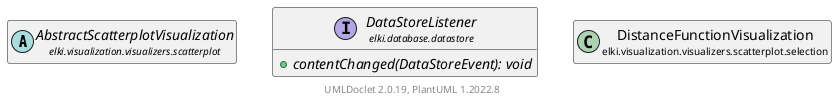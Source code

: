 @startuml
    remove .*\.(Instance|Par|Parameterizer|Factory)$
    set namespaceSeparator none
    hide empty fields
    hide empty methods

    class "<size:14>DistanceFunctionVisualization.Instance\n<size:10>elki.visualization.visualizers.scatterplot.selection" as elki.visualization.visualizers.scatterplot.selection.DistanceFunctionVisualization.Instance [[DistanceFunctionVisualization.Instance.html]] {
        {static} +KNNMARKER: String
        {static} +KNNDIST: String
        {static} +DISTANCEFUNCTION: String
        -result: AbstractMaterializeKNNPreprocessor<? extends NumberVector>
        +Instance(VisualizerContext, VisualizationTask, VisualizationPlot, double, double, Projection)
        +fullRedraw(): void
        -addCSSClasses(SVGPlot): void
    }

    abstract class "<size:14>AbstractScatterplotVisualization\n<size:10>elki.visualization.visualizers.scatterplot" as elki.visualization.visualizers.scatterplot.AbstractScatterplotVisualization [[../AbstractScatterplotVisualization.html]]
    interface "<size:14>DataStoreListener\n<size:10>elki.database.datastore" as elki.database.datastore.DataStoreListener [[../../../../database/datastore/DataStoreListener.html]] {
        {abstract} +contentChanged(DataStoreEvent): void
    }
    class "<size:14>DistanceFunctionVisualization\n<size:10>elki.visualization.visualizers.scatterplot.selection" as elki.visualization.visualizers.scatterplot.selection.DistanceFunctionVisualization [[DistanceFunctionVisualization.html]]

    elki.visualization.visualizers.scatterplot.AbstractScatterplotVisualization <|-- elki.visualization.visualizers.scatterplot.selection.DistanceFunctionVisualization.Instance
    elki.database.datastore.DataStoreListener <|.. elki.visualization.visualizers.scatterplot.selection.DistanceFunctionVisualization.Instance
    elki.visualization.visualizers.scatterplot.selection.DistanceFunctionVisualization +-- elki.visualization.visualizers.scatterplot.selection.DistanceFunctionVisualization.Instance

    center footer UMLDoclet 2.0.19, PlantUML 1.2022.8
@enduml
